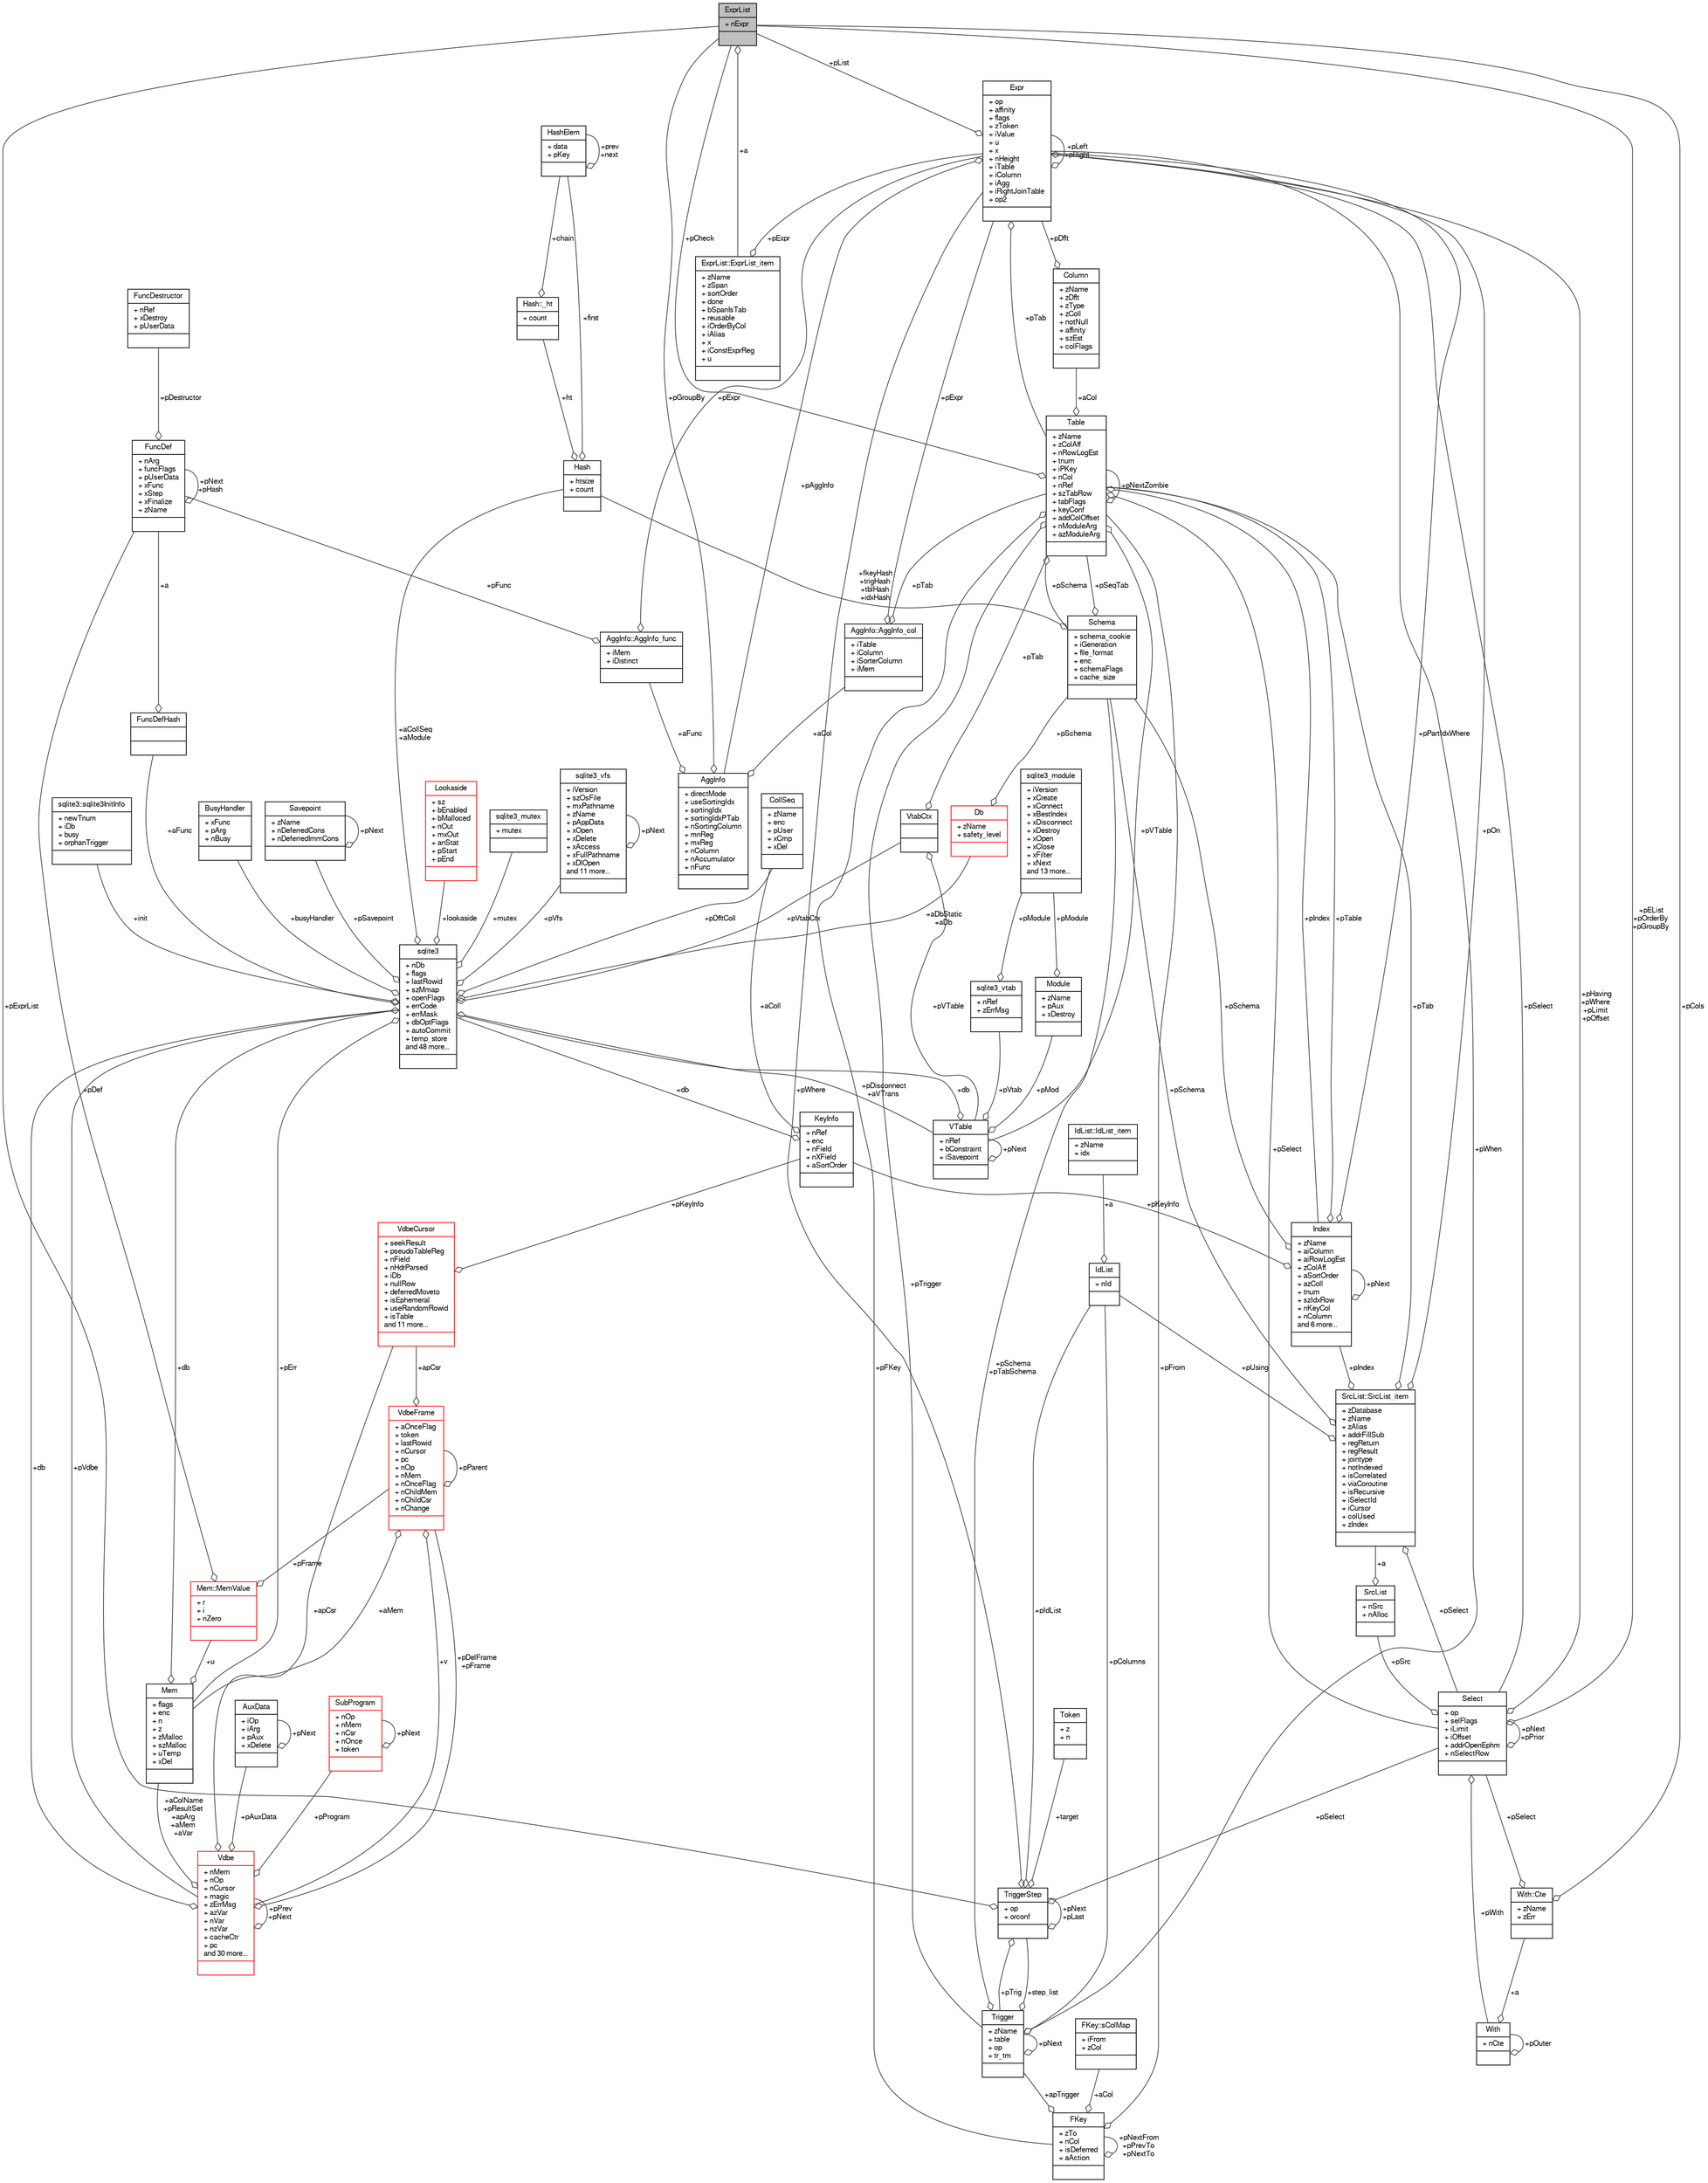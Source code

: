 digraph "ExprList"
{
  edge [fontname="FreeSans",fontsize="10",labelfontname="FreeSans",labelfontsize="10"];
  node [fontname="FreeSans",fontsize="10",shape=record];
  Node1 [label="{ExprList\n|+ nExpr\l|}",height=0.2,width=0.4,color="black", fillcolor="grey75", style="filled", fontcolor="black"];
  Node2 -> Node1 [color="grey25",fontsize="10",style="solid",label=" +a" ,arrowhead="odiamond",fontname="FreeSans"];
  Node2 [label="{ExprList::ExprList_item\n|+ zName\l+ zSpan\l+ sortOrder\l+ done\l+ bSpanIsTab\l+ reusable\l+ iOrderByCol\l+ iAlias\l+ x\l+ iConstExprReg\l+ u\l|}",height=0.2,width=0.4,color="black", fillcolor="white", style="filled",URL="$structExprList_1_1ExprList__item.html"];
  Node3 -> Node2 [color="grey25",fontsize="10",style="solid",label=" +pExpr" ,arrowhead="odiamond",fontname="FreeSans"];
  Node3 [label="{Expr\n|+ op\l+ affinity\l+ flags\l+ zToken\l+ iValue\l+ u\l+ x\l+ nHeight\l+ iTable\l+ iColumn\l+ iAgg\l+ iRightJoinTable\l+ op2\l|}",height=0.2,width=0.4,color="black", fillcolor="white", style="filled",URL="$structExpr.html"];
  Node4 -> Node3 [color="grey25",fontsize="10",style="solid",label=" +pAggInfo" ,arrowhead="odiamond",fontname="FreeSans"];
  Node4 [label="{AggInfo\n|+ directMode\l+ useSortingIdx\l+ sortingIdx\l+ sortingIdxPTab\l+ nSortingColumn\l+ mnReg\l+ mxReg\l+ nColumn\l+ nAccumulator\l+ nFunc\l|}",height=0.2,width=0.4,color="black", fillcolor="white", style="filled",URL="$structAggInfo.html"];
  Node5 -> Node4 [color="grey25",fontsize="10",style="solid",label=" +aCol" ,arrowhead="odiamond",fontname="FreeSans"];
  Node5 [label="{AggInfo::AggInfo_col\n|+ iTable\l+ iColumn\l+ iSorterColumn\l+ iMem\l|}",height=0.2,width=0.4,color="black", fillcolor="white", style="filled",URL="$structAggInfo_1_1AggInfo__col.html"];
  Node3 -> Node5 [color="grey25",fontsize="10",style="solid",label=" +pExpr" ,arrowhead="odiamond",fontname="FreeSans"];
  Node6 -> Node5 [color="grey25",fontsize="10",style="solid",label=" +pTab" ,arrowhead="odiamond",fontname="FreeSans"];
  Node6 [label="{Table\n|+ zName\l+ zColAff\l+ nRowLogEst\l+ tnum\l+ iPKey\l+ nCol\l+ nRef\l+ szTabRow\l+ tabFlags\l+ keyConf\l+ addColOffset\l+ nModuleArg\l+ azModuleArg\l|}",height=0.2,width=0.4,color="black", fillcolor="white", style="filled",URL="$structTable.html"];
  Node7 -> Node6 [color="grey25",fontsize="10",style="solid",label=" +pSchema" ,arrowhead="odiamond",fontname="FreeSans"];
  Node7 [label="{Schema\n|+ schema_cookie\l+ iGeneration\l+ file_format\l+ enc\l+ schemaFlags\l+ cache_size\l|}",height=0.2,width=0.4,color="black", fillcolor="white", style="filled",URL="$structSchema.html"];
  Node6 -> Node7 [color="grey25",fontsize="10",style="solid",label=" +pSeqTab" ,arrowhead="odiamond",fontname="FreeSans"];
  Node8 -> Node7 [color="grey25",fontsize="10",style="solid",label=" +fkeyHash\n+trigHash\n+tblHash\n+idxHash" ,arrowhead="odiamond",fontname="FreeSans"];
  Node8 [label="{Hash\n|+ htsize\l+ count\l|}",height=0.2,width=0.4,color="black", fillcolor="white", style="filled",URL="$structHash.html"];
  Node9 -> Node8 [color="grey25",fontsize="10",style="solid",label=" +ht" ,arrowhead="odiamond",fontname="FreeSans"];
  Node9 [label="{Hash::_ht\n|+ count\l|}",height=0.2,width=0.4,color="black", fillcolor="white", style="filled",URL="$structHash_1_1__ht.html"];
  Node10 -> Node9 [color="grey25",fontsize="10",style="solid",label=" +chain" ,arrowhead="odiamond",fontname="FreeSans"];
  Node10 [label="{HashElem\n|+ data\l+ pKey\l|}",height=0.2,width=0.4,color="black", fillcolor="white", style="filled",URL="$structHashElem.html"];
  Node10 -> Node10 [color="grey25",fontsize="10",style="solid",label=" +prev\n+next" ,arrowhead="odiamond",fontname="FreeSans"];
  Node10 -> Node8 [color="grey25",fontsize="10",style="solid",label=" +first" ,arrowhead="odiamond",fontname="FreeSans"];
  Node11 -> Node6 [color="grey25",fontsize="10",style="solid",label=" +aCol" ,arrowhead="odiamond",fontname="FreeSans"];
  Node11 [label="{Column\n|+ zName\l+ zDflt\l+ zType\l+ zColl\l+ notNull\l+ affinity\l+ szEst\l+ colFlags\l|}",height=0.2,width=0.4,color="black", fillcolor="white", style="filled",URL="$structColumn.html"];
  Node3 -> Node11 [color="grey25",fontsize="10",style="solid",label=" +pDflt" ,arrowhead="odiamond",fontname="FreeSans"];
  Node12 -> Node6 [color="grey25",fontsize="10",style="solid",label=" +pFKey" ,arrowhead="odiamond",fontname="FreeSans"];
  Node12 [label="{FKey\n|+ zTo\l+ nCol\l+ isDeferred\l+ aAction\l|}",height=0.2,width=0.4,color="black", fillcolor="white", style="filled",URL="$structFKey.html"];
  Node13 -> Node12 [color="grey25",fontsize="10",style="solid",label=" +aCol" ,arrowhead="odiamond",fontname="FreeSans"];
  Node13 [label="{FKey::sColMap\n|+ iFrom\l+ zCol\l|}",height=0.2,width=0.4,color="black", fillcolor="white", style="filled",URL="$structFKey_1_1sColMap.html"];
  Node12 -> Node12 [color="grey25",fontsize="10",style="solid",label=" +pNextFrom\n+pPrevTo\n+pNextTo" ,arrowhead="odiamond",fontname="FreeSans"];
  Node6 -> Node12 [color="grey25",fontsize="10",style="solid",label=" +pFrom" ,arrowhead="odiamond",fontname="FreeSans"];
  Node14 -> Node12 [color="grey25",fontsize="10",style="solid",label=" +apTrigger" ,arrowhead="odiamond",fontname="FreeSans"];
  Node14 [label="{Trigger\n|+ zName\l+ table\l+ op\l+ tr_tm\l|}",height=0.2,width=0.4,color="black", fillcolor="white", style="filled",URL="$structTrigger.html"];
  Node15 -> Node14 [color="grey25",fontsize="10",style="solid",label=" +step_list" ,arrowhead="odiamond",fontname="FreeSans"];
  Node15 [label="{TriggerStep\n|+ op\l+ orconf\l|}",height=0.2,width=0.4,color="black", fillcolor="white", style="filled",URL="$structTriggerStep.html"];
  Node15 -> Node15 [color="grey25",fontsize="10",style="solid",label=" +pNext\n+pLast" ,arrowhead="odiamond",fontname="FreeSans"];
  Node3 -> Node15 [color="grey25",fontsize="10",style="solid",label=" +pWhere" ,arrowhead="odiamond",fontname="FreeSans"];
  Node16 -> Node15 [color="grey25",fontsize="10",style="solid",label=" +target" ,arrowhead="odiamond",fontname="FreeSans"];
  Node16 [label="{Token\n|+ z\l+ n\l|}",height=0.2,width=0.4,color="black", fillcolor="white", style="filled",URL="$structToken.html"];
  Node17 -> Node15 [color="grey25",fontsize="10",style="solid",label=" +pIdList" ,arrowhead="odiamond",fontname="FreeSans"];
  Node17 [label="{IdList\n|+ nId\l|}",height=0.2,width=0.4,color="black", fillcolor="white", style="filled",URL="$structIdList.html"];
  Node18 -> Node17 [color="grey25",fontsize="10",style="solid",label=" +a" ,arrowhead="odiamond",fontname="FreeSans"];
  Node18 [label="{IdList::IdList_item\n|+ zName\l+ idx\l|}",height=0.2,width=0.4,color="black", fillcolor="white", style="filled",URL="$structIdList_1_1IdList__item.html"];
  Node19 -> Node15 [color="grey25",fontsize="10",style="solid",label=" +pSelect" ,arrowhead="odiamond",fontname="FreeSans"];
  Node19 [label="{Select\n|+ op\l+ selFlags\l+ iLimit\l+ iOffset\l+ addrOpenEphm\l+ nSelectRow\l|}",height=0.2,width=0.4,color="black", fillcolor="white", style="filled",URL="$structSelect.html"];
  Node3 -> Node19 [color="grey25",fontsize="10",style="solid",label=" +pHaving\n+pWhere\n+pLimit\n+pOffset" ,arrowhead="odiamond",fontname="FreeSans"];
  Node20 -> Node19 [color="grey25",fontsize="10",style="solid",label=" +pWith" ,arrowhead="odiamond",fontname="FreeSans"];
  Node20 [label="{With\n|+ nCte\l|}",height=0.2,width=0.4,color="black", fillcolor="white", style="filled",URL="$structWith.html"];
  Node21 -> Node20 [color="grey25",fontsize="10",style="solid",label=" +a" ,arrowhead="odiamond",fontname="FreeSans"];
  Node21 [label="{With::Cte\n|+ zName\l+ zErr\l|}",height=0.2,width=0.4,color="black", fillcolor="white", style="filled",URL="$structWith_1_1Cte.html"];
  Node19 -> Node21 [color="grey25",fontsize="10",style="solid",label=" +pSelect" ,arrowhead="odiamond",fontname="FreeSans"];
  Node1 -> Node21 [color="grey25",fontsize="10",style="solid",label=" +pCols" ,arrowhead="odiamond",fontname="FreeSans"];
  Node20 -> Node20 [color="grey25",fontsize="10",style="solid",label=" +pOuter" ,arrowhead="odiamond",fontname="FreeSans"];
  Node19 -> Node19 [color="grey25",fontsize="10",style="solid",label=" +pNext\n+pPrior" ,arrowhead="odiamond",fontname="FreeSans"];
  Node22 -> Node19 [color="grey25",fontsize="10",style="solid",label=" +pSrc" ,arrowhead="odiamond",fontname="FreeSans"];
  Node22 [label="{SrcList\n|+ nSrc\l+ nAlloc\l|}",height=0.2,width=0.4,color="black", fillcolor="white", style="filled",URL="$structSrcList.html"];
  Node23 -> Node22 [color="grey25",fontsize="10",style="solid",label=" +a" ,arrowhead="odiamond",fontname="FreeSans"];
  Node23 [label="{SrcList::SrcList_item\n|+ zDatabase\l+ zName\l+ zAlias\l+ addrFillSub\l+ regReturn\l+ regResult\l+ jointype\l+ notIndexed\l+ isCorrelated\l+ viaCoroutine\l+ isRecursive\l+ iSelectId\l+ iCursor\l+ colUsed\l+ zIndex\l|}",height=0.2,width=0.4,color="black", fillcolor="white", style="filled",URL="$structSrcList_1_1SrcList__item.html"];
  Node7 -> Node23 [color="grey25",fontsize="10",style="solid",label=" +pSchema" ,arrowhead="odiamond",fontname="FreeSans"];
  Node3 -> Node23 [color="grey25",fontsize="10",style="solid",label=" +pOn" ,arrowhead="odiamond",fontname="FreeSans"];
  Node17 -> Node23 [color="grey25",fontsize="10",style="solid",label=" +pUsing" ,arrowhead="odiamond",fontname="FreeSans"];
  Node6 -> Node23 [color="grey25",fontsize="10",style="solid",label=" +pTab" ,arrowhead="odiamond",fontname="FreeSans"];
  Node19 -> Node23 [color="grey25",fontsize="10",style="solid",label=" +pSelect" ,arrowhead="odiamond",fontname="FreeSans"];
  Node24 -> Node23 [color="grey25",fontsize="10",style="solid",label=" +pIndex" ,arrowhead="odiamond",fontname="FreeSans"];
  Node24 [label="{Index\n|+ zName\l+ aiColumn\l+ aiRowLogEst\l+ zColAff\l+ aSortOrder\l+ azColl\l+ tnum\l+ szIdxRow\l+ nKeyCol\l+ nColumn\land 6 more...\l|}",height=0.2,width=0.4,color="black", fillcolor="white", style="filled",URL="$structIndex.html"];
  Node7 -> Node24 [color="grey25",fontsize="10",style="solid",label=" +pSchema" ,arrowhead="odiamond",fontname="FreeSans"];
  Node3 -> Node24 [color="grey25",fontsize="10",style="solid",label=" +pPartIdxWhere" ,arrowhead="odiamond",fontname="FreeSans"];
  Node6 -> Node24 [color="grey25",fontsize="10",style="solid",label=" +pTable" ,arrowhead="odiamond",fontname="FreeSans"];
  Node25 -> Node24 [color="grey25",fontsize="10",style="solid",label=" +pKeyInfo" ,arrowhead="odiamond",fontname="FreeSans"];
  Node25 [label="{KeyInfo\n|+ nRef\l+ enc\l+ nField\l+ nXField\l+ aSortOrder\l|}",height=0.2,width=0.4,color="black", fillcolor="white", style="filled",URL="$structKeyInfo.html"];
  Node26 -> Node25 [color="grey25",fontsize="10",style="solid",label=" +db" ,arrowhead="odiamond",fontname="FreeSans"];
  Node26 [label="{sqlite3\n|+ nDb\l+ flags\l+ lastRowid\l+ szMmap\l+ openFlags\l+ errCode\l+ errMask\l+ dbOptFlags\l+ autoCommit\l+ temp_store\land 48 more...\l|}",height=0.2,width=0.4,color="black", fillcolor="white", style="filled",URL="$structsqlite3.html"];
  Node27 -> Node26 [color="grey25",fontsize="10",style="solid",label=" +pErr" ,arrowhead="odiamond",fontname="FreeSans"];
  Node27 [label="{Mem\n|+ flags\l+ enc\l+ n\l+ z\l+ zMalloc\l+ szMalloc\l+ uTemp\l+ xDel\l|}",height=0.2,width=0.4,color="black", fillcolor="white", style="filled",URL="$structMem.html"];
  Node28 -> Node27 [color="grey25",fontsize="10",style="solid",label=" +u" ,arrowhead="odiamond",fontname="FreeSans"];
  Node28 [label="{Mem::MemValue\n|+ r\l+ i\l+ nZero\l|}",height=0.2,width=0.4,color="red", fillcolor="white", style="filled",URL="$unionMem_1_1MemValue.html"];
  Node29 -> Node28 [color="grey25",fontsize="10",style="solid",label=" +pFrame" ,arrowhead="odiamond",fontname="FreeSans"];
  Node29 [label="{VdbeFrame\n|+ aOnceFlag\l+ token\l+ lastRowid\l+ nCursor\l+ pc\l+ nOp\l+ nMem\l+ nOnceFlag\l+ nChildMem\l+ nChildCsr\l+ nChange\l|}",height=0.2,width=0.4,color="red", fillcolor="white", style="filled",URL="$structVdbeFrame.html"];
  Node27 -> Node29 [color="grey25",fontsize="10",style="solid",label=" +aMem" ,arrowhead="odiamond",fontname="FreeSans"];
  Node30 -> Node29 [color="grey25",fontsize="10",style="solid",label=" +v" ,arrowhead="odiamond",fontname="FreeSans"];
  Node30 [label="{Vdbe\n|+ nMem\l+ nOp\l+ nCursor\l+ magic\l+ zErrMsg\l+ azVar\l+ nVar\l+ nzVar\l+ cacheCtr\l+ pc\land 30 more...\l|}",height=0.2,width=0.4,color="red", fillcolor="white", style="filled",URL="$structVdbe.html"];
  Node30 -> Node30 [color="grey25",fontsize="10",style="solid",label=" +pPrev\n+pNext" ,arrowhead="odiamond",fontname="FreeSans"];
  Node27 -> Node30 [color="grey25",fontsize="10",style="solid",label=" +aColName\n+pResultSet\n+apArg\n+aMem\n+aVar" ,arrowhead="odiamond",fontname="FreeSans"];
  Node26 -> Node30 [color="grey25",fontsize="10",style="solid",label=" +db" ,arrowhead="odiamond",fontname="FreeSans"];
  Node29 -> Node30 [color="grey25",fontsize="10",style="solid",label=" +pDelFrame\n+pFrame" ,arrowhead="odiamond",fontname="FreeSans"];
  Node31 -> Node30 [color="grey25",fontsize="10",style="solid",label=" +pAuxData" ,arrowhead="odiamond",fontname="FreeSans"];
  Node31 [label="{AuxData\n|+ iOp\l+ iArg\l+ pAux\l+ xDelete\l|}",height=0.2,width=0.4,color="black", fillcolor="white", style="filled",URL="$structAuxData.html"];
  Node31 -> Node31 [color="grey25",fontsize="10",style="solid",label=" +pNext" ,arrowhead="odiamond",fontname="FreeSans"];
  Node32 -> Node30 [color="grey25",fontsize="10",style="solid",label=" +pProgram" ,arrowhead="odiamond",fontname="FreeSans"];
  Node32 [label="{SubProgram\n|+ nOp\l+ nMem\l+ nCsr\l+ nOnce\l+ token\l|}",height=0.2,width=0.4,color="red", fillcolor="white", style="filled",URL="$structSubProgram.html"];
  Node32 -> Node32 [color="grey25",fontsize="10",style="solid",label=" +pNext" ,arrowhead="odiamond",fontname="FreeSans"];
  Node41 -> Node30 [color="grey25",fontsize="10",style="solid",label=" +apCsr" ,arrowhead="odiamond",fontname="FreeSans"];
  Node41 [label="{VdbeCursor\n|+ seekResult\l+ pseudoTableReg\l+ nField\l+ nHdrParsed\l+ iDb\l+ nullRow\l+ deferredMoveto\l+ isEphemeral\l+ useRandomRowid\l+ isTable\land 11 more...\l|}",height=0.2,width=0.4,color="red", fillcolor="white", style="filled",URL="$structVdbeCursor.html"];
  Node25 -> Node41 [color="grey25",fontsize="10",style="solid",label=" +pKeyInfo" ,arrowhead="odiamond",fontname="FreeSans"];
  Node29 -> Node29 [color="grey25",fontsize="10",style="solid",label=" +pParent" ,arrowhead="odiamond",fontname="FreeSans"];
  Node41 -> Node29 [color="grey25",fontsize="10",style="solid",label=" +apCsr" ,arrowhead="odiamond",fontname="FreeSans"];
  Node39 -> Node28 [color="grey25",fontsize="10",style="solid",label=" +pDef" ,arrowhead="odiamond",fontname="FreeSans"];
  Node39 [label="{FuncDef\n|+ nArg\l+ funcFlags\l+ pUserData\l+ xFunc\l+ xStep\l+ xFinalize\l+ zName\l|}",height=0.2,width=0.4,color="black", fillcolor="white", style="filled",URL="$structFuncDef.html"];
  Node40 -> Node39 [color="grey25",fontsize="10",style="solid",label=" +pDestructor" ,arrowhead="odiamond",fontname="FreeSans"];
  Node40 [label="{FuncDestructor\n|+ nRef\l+ xDestroy\l+ pUserData\l|}",height=0.2,width=0.4,color="black", fillcolor="white", style="filled",URL="$structFuncDestructor.html"];
  Node39 -> Node39 [color="grey25",fontsize="10",style="solid",label=" +pNext\n+pHash" ,arrowhead="odiamond",fontname="FreeSans"];
  Node26 -> Node27 [color="grey25",fontsize="10",style="solid",label=" +db" ,arrowhead="odiamond",fontname="FreeSans"];
  Node30 -> Node26 [color="grey25",fontsize="10",style="solid",label=" +pVdbe" ,arrowhead="odiamond",fontname="FreeSans"];
  Node80 -> Node26 [color="grey25",fontsize="10",style="solid",label=" +pSavepoint" ,arrowhead="odiamond",fontname="FreeSans"];
  Node80 [label="{Savepoint\n|+ zName\l+ nDeferredCons\l+ nDeferredImmCons\l|}",height=0.2,width=0.4,color="black", fillcolor="white", style="filled",URL="$structSavepoint.html"];
  Node80 -> Node80 [color="grey25",fontsize="10",style="solid",label=" +pNext" ,arrowhead="odiamond",fontname="FreeSans"];
  Node81 -> Node26 [color="grey25",fontsize="10",style="solid",label=" +aFunc" ,arrowhead="odiamond",fontname="FreeSans"];
  Node81 [label="{FuncDefHash\n||}",height=0.2,width=0.4,color="black", fillcolor="white", style="filled",URL="$structFuncDefHash.html"];
  Node39 -> Node81 [color="grey25",fontsize="10",style="solid",label=" +a" ,arrowhead="odiamond",fontname="FreeSans"];
  Node82 -> Node26 [color="grey25",fontsize="10",style="solid",label=" +lookaside" ,arrowhead="odiamond",fontname="FreeSans"];
  Node82 [label="{Lookaside\n|+ sz\l+ bEnabled\l+ bMalloced\l+ nOut\l+ mxOut\l+ anStat\l+ pStart\l+ pEnd\l|}",height=0.2,width=0.4,color="red", fillcolor="white", style="filled",URL="$structLookaside.html"];
  Node46 -> Node26 [color="grey25",fontsize="10",style="solid",label=" +mutex" ,arrowhead="odiamond",fontname="FreeSans"];
  Node46 [label="{sqlite3_mutex\n|+ mutex\l|}",height=0.2,width=0.4,color="black", fillcolor="white", style="filled",URL="$structsqlite3__mutex.html"];
  Node57 -> Node26 [color="grey25",fontsize="10",style="solid",label=" +pVfs" ,arrowhead="odiamond",fontname="FreeSans"];
  Node57 [label="{sqlite3_vfs\n|+ iVersion\l+ szOsFile\l+ mxPathname\l+ zName\l+ pAppData\l+ xOpen\l+ xDelete\l+ xAccess\l+ xFullPathname\l+ xDlOpen\land 11 more...\l|}",height=0.2,width=0.4,color="black", fillcolor="white", style="filled",URL="$structsqlite3__vfs.html"];
  Node57 -> Node57 [color="grey25",fontsize="10",style="solid",label=" +pNext" ,arrowhead="odiamond",fontname="FreeSans"];
  Node84 -> Node26 [color="grey25",fontsize="10",style="solid",label=" +init" ,arrowhead="odiamond",fontname="FreeSans"];
  Node84 [label="{sqlite3::sqlite3InitInfo\n|+ newTnum\l+ iDb\l+ busy\l+ orphanTrigger\l|}",height=0.2,width=0.4,color="black", fillcolor="white", style="filled",URL="$structsqlite3_1_1sqlite3InitInfo.html"];
  Node85 -> Node26 [color="grey25",fontsize="10",style="solid",label=" +busyHandler" ,arrowhead="odiamond",fontname="FreeSans"];
  Node85 [label="{BusyHandler\n|+ xFunc\l+ pArg\l+ nBusy\l|}",height=0.2,width=0.4,color="black", fillcolor="white", style="filled",URL="$structBusyHandler.html"];
  Node86 -> Node26 [color="grey25",fontsize="10",style="solid",label=" +pVtabCtx" ,arrowhead="odiamond",fontname="FreeSans"];
  Node86 [label="{VtabCtx\n||}",height=0.2,width=0.4,color="black", fillcolor="white", style="filled",URL="$structVtabCtx.html"];
  Node35 -> Node86 [color="grey25",fontsize="10",style="solid",label=" +pVTable" ,arrowhead="odiamond",fontname="FreeSans"];
  Node35 [label="{VTable\n|+ nRef\l+ bConstraint\l+ iSavepoint\l|}",height=0.2,width=0.4,color="black", fillcolor="white", style="filled",URL="$structVTable.html"];
  Node26 -> Node35 [color="grey25",fontsize="10",style="solid",label=" +db" ,arrowhead="odiamond",fontname="FreeSans"];
  Node35 -> Node35 [color="grey25",fontsize="10",style="solid",label=" +pNext" ,arrowhead="odiamond",fontname="FreeSans"];
  Node36 -> Node35 [color="grey25",fontsize="10",style="solid",label=" +pMod" ,arrowhead="odiamond",fontname="FreeSans"];
  Node36 [label="{Module\n|+ zName\l+ pAux\l+ xDestroy\l|}",height=0.2,width=0.4,color="black", fillcolor="white", style="filled",URL="$structModule.html"];
  Node37 -> Node36 [color="grey25",fontsize="10",style="solid",label=" +pModule" ,arrowhead="odiamond",fontname="FreeSans"];
  Node37 [label="{sqlite3_module\n|+ iVersion\l+ xCreate\l+ xConnect\l+ xBestIndex\l+ xDisconnect\l+ xDestroy\l+ xOpen\l+ xClose\l+ xFilter\l+ xNext\land 13 more...\l|}",height=0.2,width=0.4,color="black", fillcolor="white", style="filled",URL="$structsqlite3__module.html"];
  Node38 -> Node35 [color="grey25",fontsize="10",style="solid",label=" +pVtab" ,arrowhead="odiamond",fontname="FreeSans"];
  Node38 [label="{sqlite3_vtab\n|+ nRef\l+ zErrMsg\l|}",height=0.2,width=0.4,color="black", fillcolor="white", style="filled",URL="$structsqlite3__vtab.html"];
  Node37 -> Node38 [color="grey25",fontsize="10",style="solid",label=" +pModule" ,arrowhead="odiamond",fontname="FreeSans"];
  Node6 -> Node86 [color="grey25",fontsize="10",style="solid",label=" +pTab" ,arrowhead="odiamond",fontname="FreeSans"];
  Node34 -> Node26 [color="grey25",fontsize="10",style="solid",label=" +pDfltColl" ,arrowhead="odiamond",fontname="FreeSans"];
  Node34 [label="{CollSeq\n|+ zName\l+ enc\l+ pUser\l+ xCmp\l+ xDel\l|}",height=0.2,width=0.4,color="black", fillcolor="white", style="filled",URL="$structCollSeq.html"];
  Node35 -> Node26 [color="grey25",fontsize="10",style="solid",label=" +pDisconnect\n+aVTrans" ,arrowhead="odiamond",fontname="FreeSans"];
  Node87 -> Node26 [color="grey25",fontsize="10",style="solid",label=" +aDbStatic\n+aDb" ,arrowhead="odiamond",fontname="FreeSans"];
  Node87 [label="{Db\n|+ zName\l+ safety_level\l|}",height=0.2,width=0.4,color="red", fillcolor="white", style="filled",URL="$structDb.html"];
  Node7 -> Node87 [color="grey25",fontsize="10",style="solid",label=" +pSchema" ,arrowhead="odiamond",fontname="FreeSans"];
  Node8 -> Node26 [color="grey25",fontsize="10",style="solid",label=" +aCollSeq\n+aModule" ,arrowhead="odiamond",fontname="FreeSans"];
  Node34 -> Node25 [color="grey25",fontsize="10",style="solid",label=" +aColl" ,arrowhead="odiamond",fontname="FreeSans"];
  Node24 -> Node24 [color="grey25",fontsize="10",style="solid",label=" +pNext" ,arrowhead="odiamond",fontname="FreeSans"];
  Node1 -> Node19 [color="grey25",fontsize="10",style="solid",label=" +pEList\n+pOrderBy\n+pGroupBy" ,arrowhead="odiamond",fontname="FreeSans"];
  Node14 -> Node15 [color="grey25",fontsize="10",style="solid",label=" +pTrig" ,arrowhead="odiamond",fontname="FreeSans"];
  Node1 -> Node15 [color="grey25",fontsize="10",style="solid",label=" +pExprList" ,arrowhead="odiamond",fontname="FreeSans"];
  Node7 -> Node14 [color="grey25",fontsize="10",style="solid",label=" +pSchema\n+pTabSchema" ,arrowhead="odiamond",fontname="FreeSans"];
  Node3 -> Node14 [color="grey25",fontsize="10",style="solid",label=" +pWhen" ,arrowhead="odiamond",fontname="FreeSans"];
  Node17 -> Node14 [color="grey25",fontsize="10",style="solid",label=" +pColumns" ,arrowhead="odiamond",fontname="FreeSans"];
  Node14 -> Node14 [color="grey25",fontsize="10",style="solid",label=" +pNext" ,arrowhead="odiamond",fontname="FreeSans"];
  Node35 -> Node6 [color="grey25",fontsize="10",style="solid",label=" +pVTable" ,arrowhead="odiamond",fontname="FreeSans"];
  Node6 -> Node6 [color="grey25",fontsize="10",style="solid",label=" +pNextZombie" ,arrowhead="odiamond",fontname="FreeSans"];
  Node14 -> Node6 [color="grey25",fontsize="10",style="solid",label=" +pTrigger" ,arrowhead="odiamond",fontname="FreeSans"];
  Node19 -> Node6 [color="grey25",fontsize="10",style="solid",label=" +pSelect" ,arrowhead="odiamond",fontname="FreeSans"];
  Node1 -> Node6 [color="grey25",fontsize="10",style="solid",label=" +pCheck" ,arrowhead="odiamond",fontname="FreeSans"];
  Node24 -> Node6 [color="grey25",fontsize="10",style="solid",label=" +pIndex" ,arrowhead="odiamond",fontname="FreeSans"];
  Node88 -> Node4 [color="grey25",fontsize="10",style="solid",label=" +aFunc" ,arrowhead="odiamond",fontname="FreeSans"];
  Node88 [label="{AggInfo::AggInfo_func\n|+ iMem\l+ iDistinct\l|}",height=0.2,width=0.4,color="black", fillcolor="white", style="filled",URL="$structAggInfo_1_1AggInfo__func.html"];
  Node3 -> Node88 [color="grey25",fontsize="10",style="solid",label=" +pExpr" ,arrowhead="odiamond",fontname="FreeSans"];
  Node39 -> Node88 [color="grey25",fontsize="10",style="solid",label=" +pFunc" ,arrowhead="odiamond",fontname="FreeSans"];
  Node1 -> Node4 [color="grey25",fontsize="10",style="solid",label=" +pGroupBy" ,arrowhead="odiamond",fontname="FreeSans"];
  Node3 -> Node3 [color="grey25",fontsize="10",style="solid",label=" +pLeft\n+pRight" ,arrowhead="odiamond",fontname="FreeSans"];
  Node6 -> Node3 [color="grey25",fontsize="10",style="solid",label=" +pTab" ,arrowhead="odiamond",fontname="FreeSans"];
  Node19 -> Node3 [color="grey25",fontsize="10",style="solid",label=" +pSelect" ,arrowhead="odiamond",fontname="FreeSans"];
  Node1 -> Node3 [color="grey25",fontsize="10",style="solid",label=" +pList" ,arrowhead="odiamond",fontname="FreeSans"];
}
